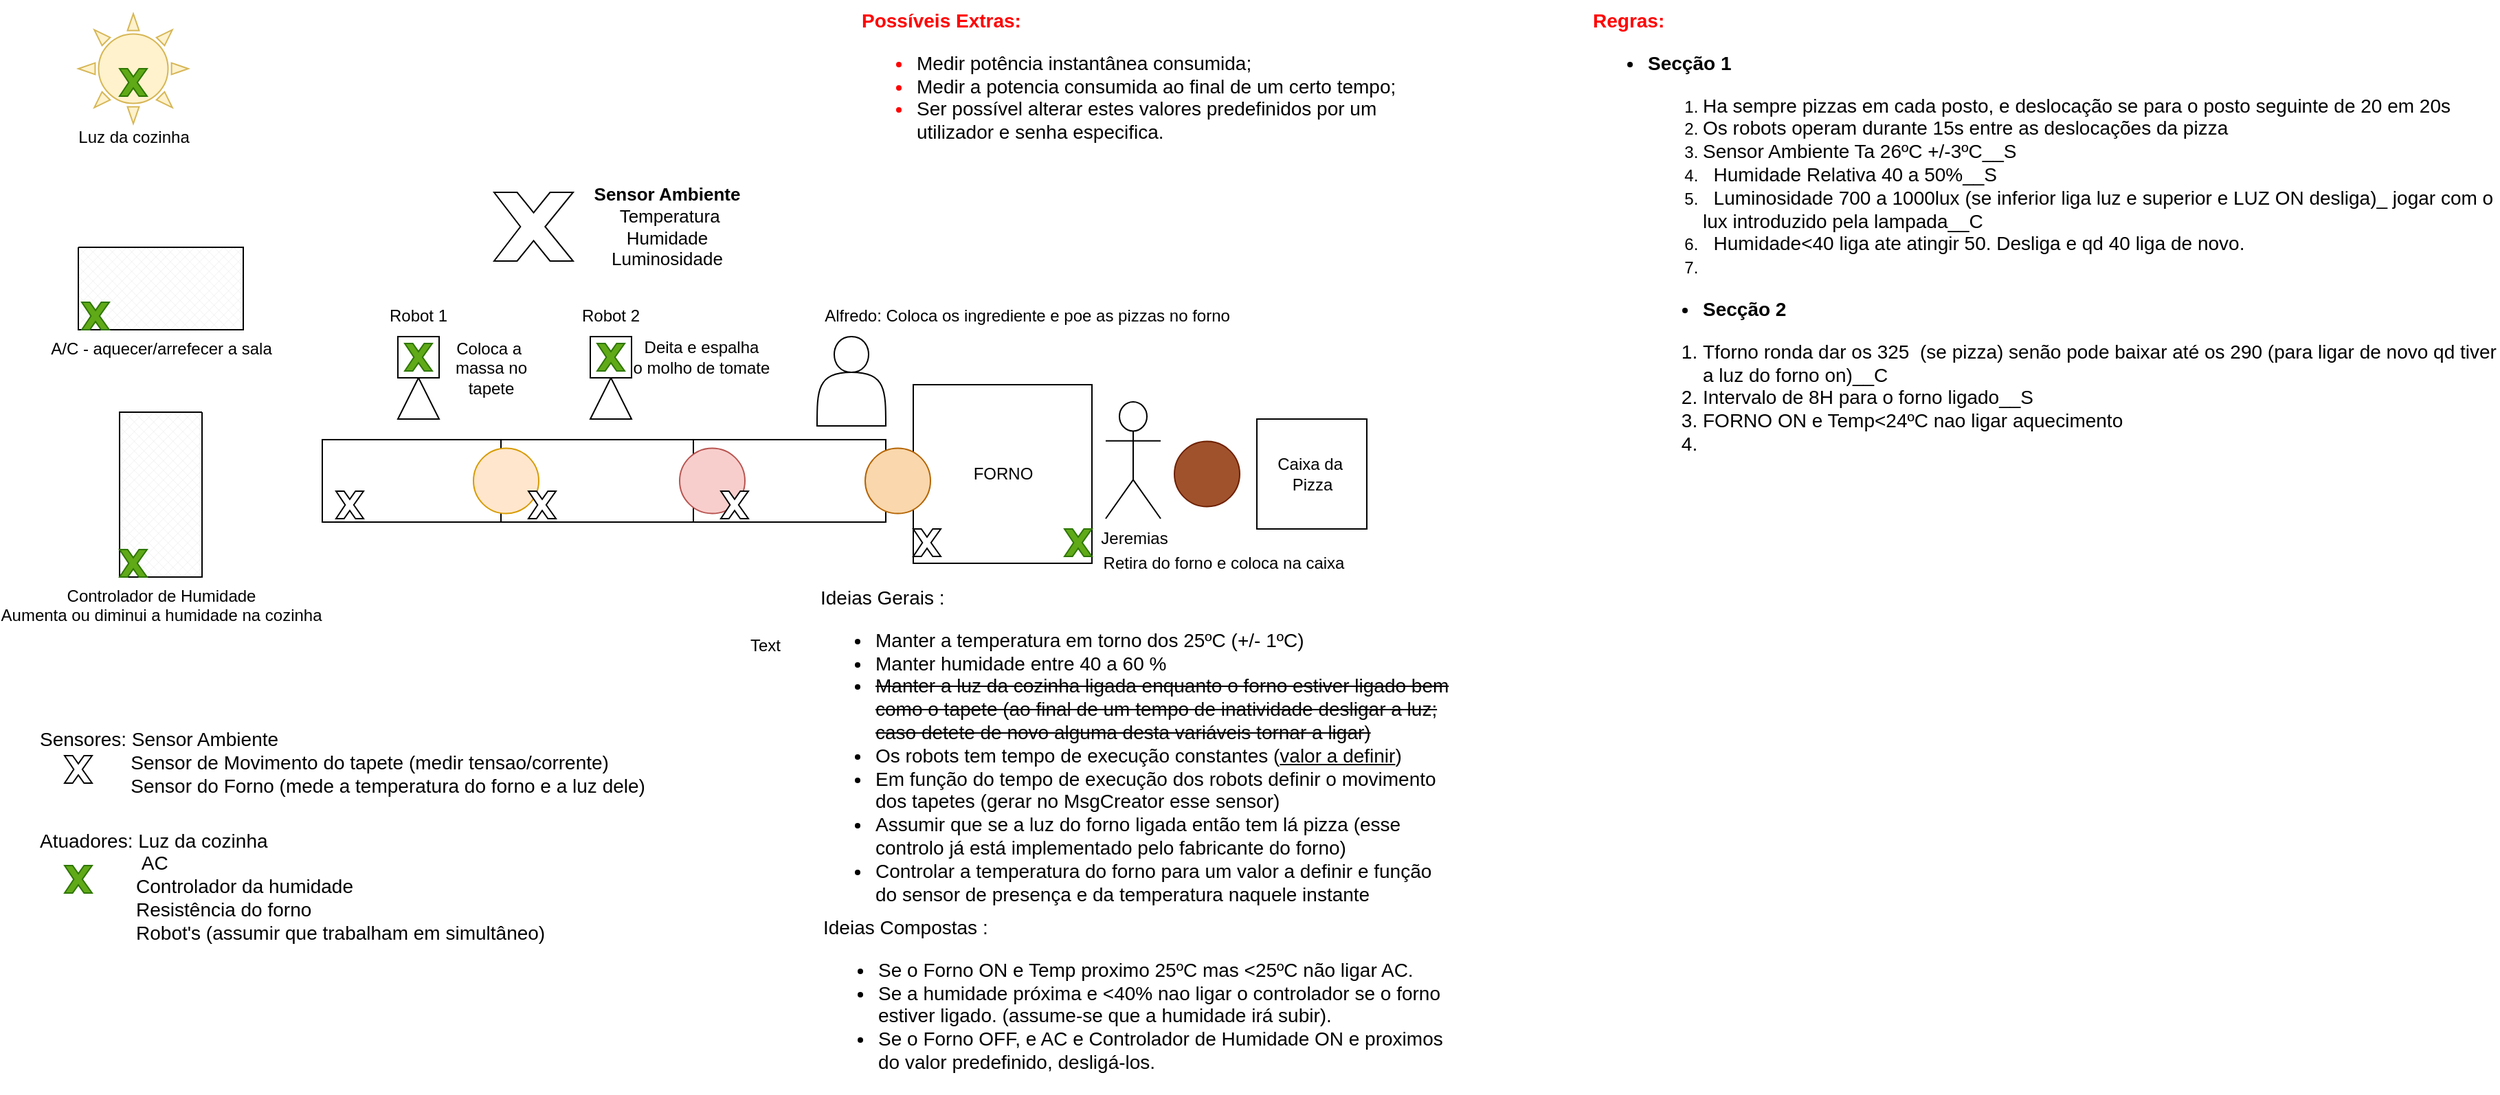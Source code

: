 <mxfile version="14.4.3" type="github">
  <diagram id="O8cKu8hD9Wat7ur4KSWv" name="v1">
    <mxGraphModel dx="1422" dy="762" grid="1" gridSize="10" guides="1" tooltips="1" connect="1" arrows="1" fold="1" page="1" pageScale="1" pageWidth="1169" pageHeight="827" math="0" shadow="0">
      <root>
        <mxCell id="0" />
        <mxCell id="1" parent="0" />
        <mxCell id="HmkSvmM_FdpT99_8etO7-1" value="" style="rounded=0;whiteSpace=wrap;html=1;" parent="1" vertex="1">
          <mxGeometry x="257.5" y="340" width="130" height="60" as="geometry" />
        </mxCell>
        <mxCell id="HmkSvmM_FdpT99_8etO7-2" value="" style="rounded=0;whiteSpace=wrap;html=1;" parent="1" vertex="1">
          <mxGeometry x="387.5" y="340" width="140" height="60" as="geometry" />
        </mxCell>
        <mxCell id="HmkSvmM_FdpT99_8etO7-3" value="" style="rounded=0;whiteSpace=wrap;html=1;" parent="1" vertex="1">
          <mxGeometry x="527.5" y="340" width="140" height="60" as="geometry" />
        </mxCell>
        <mxCell id="HmkSvmM_FdpT99_8etO7-4" value="FORNO" style="whiteSpace=wrap;html=1;aspect=fixed;" parent="1" vertex="1">
          <mxGeometry x="687.5" y="300" width="130" height="130" as="geometry" />
        </mxCell>
        <mxCell id="HmkSvmM_FdpT99_8etO7-5" value="" style="ellipse;whiteSpace=wrap;html=1;aspect=fixed;fillColor=#a0522d;strokeColor=#6D1F00;fontColor=#ffffff;" parent="1" vertex="1">
          <mxGeometry x="877.5" y="341.25" width="47.5" height="47.5" as="geometry" />
        </mxCell>
        <mxCell id="HmkSvmM_FdpT99_8etO7-6" value="Caixa da&amp;nbsp;&lt;br&gt;Pizza" style="whiteSpace=wrap;html=1;aspect=fixed;" parent="1" vertex="1">
          <mxGeometry x="937.5" y="325" width="80" height="80" as="geometry" />
        </mxCell>
        <mxCell id="HmkSvmM_FdpT99_8etO7-7" value="Jeremias" style="shape=umlActor;verticalLabelPosition=bottom;verticalAlign=top;html=1;outlineConnect=0;" parent="1" vertex="1">
          <mxGeometry x="827.5" y="312.5" width="40" height="85" as="geometry" />
        </mxCell>
        <mxCell id="HmkSvmM_FdpT99_8etO7-12" value="" style="triangle;whiteSpace=wrap;html=1;direction=north;" parent="1" vertex="1">
          <mxGeometry x="312.5" y="295" width="30" height="30" as="geometry" />
        </mxCell>
        <mxCell id="HmkSvmM_FdpT99_8etO7-13" value="" style="whiteSpace=wrap;html=1;aspect=fixed;" parent="1" vertex="1">
          <mxGeometry x="312.5" y="265" width="30" height="30" as="geometry" />
        </mxCell>
        <mxCell id="HmkSvmM_FdpT99_8etO7-14" value="" style="triangle;whiteSpace=wrap;html=1;direction=north;" parent="1" vertex="1">
          <mxGeometry x="452.5" y="295" width="30" height="30" as="geometry" />
        </mxCell>
        <mxCell id="HmkSvmM_FdpT99_8etO7-15" value="" style="whiteSpace=wrap;html=1;aspect=fixed;" parent="1" vertex="1">
          <mxGeometry x="452.5" y="265" width="30" height="30" as="geometry" />
        </mxCell>
        <mxCell id="HmkSvmM_FdpT99_8etO7-16" value="Robot 1" style="text;html=1;strokeColor=none;fillColor=none;align=center;verticalAlign=middle;whiteSpace=wrap;rounded=0;" parent="1" vertex="1">
          <mxGeometry x="300" y="240" width="55" height="20" as="geometry" />
        </mxCell>
        <mxCell id="HmkSvmM_FdpT99_8etO7-18" value="Robot 2" style="text;html=1;strokeColor=none;fillColor=none;align=center;verticalAlign=middle;whiteSpace=wrap;rounded=0;" parent="1" vertex="1">
          <mxGeometry x="440" y="240" width="55" height="20" as="geometry" />
        </mxCell>
        <mxCell id="HmkSvmM_FdpT99_8etO7-20" value="" style="ellipse;whiteSpace=wrap;html=1;aspect=fixed;fillColor=#fad7ac;strokeColor=#b46504;" parent="1" vertex="1">
          <mxGeometry x="652.5" y="346.25" width="47.5" height="47.5" as="geometry" />
        </mxCell>
        <mxCell id="HmkSvmM_FdpT99_8etO7-21" value="" style="shape=actor;whiteSpace=wrap;html=1;" parent="1" vertex="1">
          <mxGeometry x="617.5" y="265" width="50" height="65" as="geometry" />
        </mxCell>
        <mxCell id="HmkSvmM_FdpT99_8etO7-23" value="" style="ellipse;whiteSpace=wrap;html=1;aspect=fixed;fillColor=#ffe6cc;strokeColor=#d79b00;" parent="1" vertex="1">
          <mxGeometry x="367.5" y="346.25" width="47.5" height="47.5" as="geometry" />
        </mxCell>
        <mxCell id="HmkSvmM_FdpT99_8etO7-25" value="" style="verticalLabelPosition=bottom;verticalAlign=top;html=1;shape=mxgraph.basic.x" parent="1" vertex="1">
          <mxGeometry x="267.5" y="377.5" width="20" height="20" as="geometry" />
        </mxCell>
        <mxCell id="HmkSvmM_FdpT99_8etO7-26" value="" style="verticalLabelPosition=bottom;verticalAlign=top;html=1;shape=mxgraph.basic.x" parent="1" vertex="1">
          <mxGeometry x="407.5" y="377.5" width="20" height="20" as="geometry" />
        </mxCell>
        <mxCell id="HmkSvmM_FdpT99_8etO7-28" value="" style="verticalLabelPosition=bottom;verticalAlign=top;html=1;shape=mxgraph.basic.x" parent="1" vertex="1">
          <mxGeometry x="687.5" y="405" width="20" height="20" as="geometry" />
        </mxCell>
        <mxCell id="HmkSvmM_FdpT99_8etO7-30" value="A/C - aquecer/arrefecer a sala&lt;br&gt;" style="verticalLabelPosition=bottom;verticalAlign=top;html=1;shape=mxgraph.basic.patternFillRect;fillStyle=diagGrid;step=5;fillStrokeWidth=0.2;fillStrokeColor=#dddddd;" parent="1" vertex="1">
          <mxGeometry x="80" y="200" width="120" height="60" as="geometry" />
        </mxCell>
        <mxCell id="HmkSvmM_FdpT99_8etO7-29" value="" style="verticalLabelPosition=bottom;verticalAlign=top;html=1;shape=mxgraph.basic.x;fillColor=#60a917;strokeColor=#2D7600;fontColor=#ffffff;" parent="1" vertex="1">
          <mxGeometry x="82.5" y="240" width="20" height="20" as="geometry" />
        </mxCell>
        <mxCell id="HmkSvmM_FdpT99_8etO7-22" value="" style="ellipse;whiteSpace=wrap;html=1;aspect=fixed;fillColor=#f8cecc;strokeColor=#b85450;" parent="1" vertex="1">
          <mxGeometry x="517.5" y="346.25" width="47.5" height="47.5" as="geometry" />
        </mxCell>
        <mxCell id="HmkSvmM_FdpT99_8etO7-27" value="" style="verticalLabelPosition=bottom;verticalAlign=top;html=1;shape=mxgraph.basic.x" parent="1" vertex="1">
          <mxGeometry x="547.5" y="377.5" width="20" height="20" as="geometry" />
        </mxCell>
        <mxCell id="HmkSvmM_FdpT99_8etO7-33" value="Controlador de Humidade&lt;br&gt;Aumenta ou diminui a humidade na cozinha" style="verticalLabelPosition=bottom;verticalAlign=top;html=1;shape=mxgraph.basic.patternFillRect;fillStyle=diagGrid;step=5;fillStrokeWidth=0.2;fillStrokeColor=#dddddd;direction=south;" parent="1" vertex="1">
          <mxGeometry x="110" y="320" width="60" height="120" as="geometry" />
        </mxCell>
        <mxCell id="HmkSvmM_FdpT99_8etO7-34" value="" style="verticalLabelPosition=bottom;verticalAlign=top;html=1;shape=mxgraph.basic.x;fillColor=#60a917;strokeColor=#2D7600;fontColor=#ffffff;" parent="1" vertex="1">
          <mxGeometry x="110" y="420" width="20" height="20" as="geometry" />
        </mxCell>
        <mxCell id="HmkSvmM_FdpT99_8etO7-35" value="" style="verticalLabelPosition=bottom;verticalAlign=top;html=1;shape=mxgraph.basic.x;fillColor=#60a917;strokeColor=#2D7600;fontColor=#ffffff;" parent="1" vertex="1">
          <mxGeometry x="797.5" y="405" width="20" height="20" as="geometry" />
        </mxCell>
        <mxCell id="HmkSvmM_FdpT99_8etO7-36" value="Coloca a&amp;nbsp;&lt;br&gt;massa no&lt;br&gt;tapete" style="text;html=1;align=center;verticalAlign=middle;resizable=0;points=[];autosize=1;" parent="1" vertex="1">
          <mxGeometry x="345" y="262.5" width="70" height="50" as="geometry" />
        </mxCell>
        <mxCell id="HmkSvmM_FdpT99_8etO7-37" value="Deita e espalha&lt;br&gt;o molho de tomate" style="text;html=1;align=center;verticalAlign=middle;resizable=0;points=[];autosize=1;" parent="1" vertex="1">
          <mxGeometry x="477.5" y="265" width="110" height="30" as="geometry" />
        </mxCell>
        <mxCell id="HmkSvmM_FdpT99_8etO7-38" value="" style="verticalLabelPosition=bottom;verticalAlign=top;html=1;shape=mxgraph.basic.sun;fillColor=#fff2cc;strokeColor=#d6b656;" parent="1" vertex="1">
          <mxGeometry x="80" y="30" width="80" height="80" as="geometry" />
        </mxCell>
        <mxCell id="HmkSvmM_FdpT99_8etO7-39" value="" style="verticalLabelPosition=bottom;verticalAlign=top;html=1;shape=mxgraph.basic.x;fillColor=#60a917;strokeColor=#2D7600;fontColor=#ffffff;" parent="1" vertex="1">
          <mxGeometry x="110" y="70" width="20" height="20" as="geometry" />
        </mxCell>
        <mxCell id="HmkSvmM_FdpT99_8etO7-40" value="" style="verticalLabelPosition=bottom;verticalAlign=top;html=1;shape=mxgraph.basic.x" parent="1" vertex="1">
          <mxGeometry x="382.5" y="160" width="57.5" height="50" as="geometry" />
        </mxCell>
        <mxCell id="HmkSvmM_FdpT99_8etO7-41" value="&lt;font style=&quot;font-size: 13px&quot;&gt;&lt;b&gt;Sensor Ambiente&lt;/b&gt;&lt;br&gt;&amp;nbsp;Temperatura&lt;br&gt;Humidade&lt;br&gt;Luminosidade&lt;/font&gt;" style="text;html=1;align=center;verticalAlign=middle;resizable=0;points=[];autosize=1;" parent="1" vertex="1">
          <mxGeometry x="447.5" y="155" width="120" height="60" as="geometry" />
        </mxCell>
        <mxCell id="HmkSvmM_FdpT99_8etO7-42" value="Alfredo: Coloca os ingrediente e poe as pizzas no forno&lt;br&gt;" style="text;html=1;align=center;verticalAlign=middle;resizable=0;points=[];autosize=1;" parent="1" vertex="1">
          <mxGeometry x="615" y="240" width="310" height="20" as="geometry" />
        </mxCell>
        <mxCell id="HmkSvmM_FdpT99_8etO7-43" value="Retira do forno e coloca na caixa" style="text;html=1;align=center;verticalAlign=middle;resizable=0;points=[];autosize=1;" parent="1" vertex="1">
          <mxGeometry x="817.5" y="420" width="190" height="20" as="geometry" />
        </mxCell>
        <mxCell id="HmkSvmM_FdpT99_8etO7-44" value="Luz da cozinha" style="text;html=1;align=center;verticalAlign=middle;resizable=0;points=[];autosize=1;" parent="1" vertex="1">
          <mxGeometry x="70" y="110" width="100" height="20" as="geometry" />
        </mxCell>
        <mxCell id="HmkSvmM_FdpT99_8etO7-46" value="&lt;span style=&quot;font-size: 14px&quot;&gt;Sensores: Sensor Ambiente&amp;nbsp;&lt;br&gt;&amp;nbsp; &amp;nbsp; &amp;nbsp; &amp;nbsp; &amp;nbsp; &amp;nbsp; &amp;nbsp; &amp;nbsp; &amp;nbsp;Sensor de Movimento do tapete (medir tensao/corrente)&lt;br&gt;&amp;nbsp; &amp;nbsp; &amp;nbsp; &amp;nbsp; &amp;nbsp; &amp;nbsp; &amp;nbsp; &amp;nbsp; &amp;nbsp;Sensor do Forno (mede a temperatura do forno e a luz dele)&lt;br&gt;&lt;/span&gt;" style="text;html=1;strokeColor=none;fillColor=none;align=left;verticalAlign=middle;whiteSpace=wrap;rounded=0;" parent="1" vertex="1">
          <mxGeometry x="50" y="520" width="460" height="110" as="geometry" />
        </mxCell>
        <mxCell id="HmkSvmM_FdpT99_8etO7-47" value="" style="verticalLabelPosition=bottom;verticalAlign=top;html=1;shape=mxgraph.basic.x" parent="1" vertex="1">
          <mxGeometry x="70" y="570" width="20" height="20" as="geometry" />
        </mxCell>
        <mxCell id="HmkSvmM_FdpT99_8etO7-50" value="&lt;span style=&quot;font-size: 14px&quot;&gt;Atuadores: Luz da cozinha&amp;nbsp;&lt;/span&gt;&lt;br&gt;&lt;span style=&quot;font-size: 14px&quot;&gt;&amp;nbsp; &amp;nbsp; &amp;nbsp; &amp;nbsp; &amp;nbsp; &amp;nbsp; &amp;nbsp; &amp;nbsp; &amp;nbsp; &amp;nbsp;AC&lt;/span&gt;&lt;br&gt;&lt;span style=&quot;font-size: 14px&quot;&gt;&amp;nbsp; &amp;nbsp; &amp;nbsp; &amp;nbsp; &amp;nbsp; &amp;nbsp; &amp;nbsp; &amp;nbsp; &amp;nbsp; Controlador da humidade&lt;/span&gt;&lt;br&gt;&lt;span style=&quot;font-size: 14px&quot;&gt;&amp;nbsp; &amp;nbsp; &amp;nbsp; &amp;nbsp; &amp;nbsp; &amp;nbsp; &amp;nbsp; &amp;nbsp; &amp;nbsp; Resistência&amp;nbsp;do forno&lt;br&gt;&lt;/span&gt;&lt;font style=&quot;font-size: 14px&quot;&gt;&amp;nbsp; &amp;nbsp; &amp;nbsp; &amp;nbsp; &amp;nbsp; &amp;nbsp; &amp;nbsp; &amp;nbsp; &amp;nbsp; Robot&#39;s (assumir que trabalham em simultâneo)&lt;/font&gt;" style="text;html=1;strokeColor=none;fillColor=none;align=left;verticalAlign=middle;whiteSpace=wrap;rounded=0;" parent="1" vertex="1">
          <mxGeometry x="50" y="610" width="460" height="110" as="geometry" />
        </mxCell>
        <mxCell id="HmkSvmM_FdpT99_8etO7-51" value="" style="verticalLabelPosition=bottom;verticalAlign=top;html=1;shape=mxgraph.basic.x;fillColor=#60a917;strokeColor=#2D7600;fontColor=#ffffff;" parent="1" vertex="1">
          <mxGeometry x="70" y="650" width="20" height="20" as="geometry" />
        </mxCell>
        <mxCell id="HmkSvmM_FdpT99_8etO7-52" value="" style="verticalLabelPosition=bottom;verticalAlign=top;html=1;shape=mxgraph.basic.x;fillColor=#60a917;strokeColor=#2D7600;fontColor=#ffffff;" parent="1" vertex="1">
          <mxGeometry x="317.5" y="270" width="20" height="20" as="geometry" />
        </mxCell>
        <mxCell id="HmkSvmM_FdpT99_8etO7-53" value="" style="verticalLabelPosition=bottom;verticalAlign=top;html=1;shape=mxgraph.basic.x;fillColor=#60a917;strokeColor=#2D7600;fontColor=#ffffff;" parent="1" vertex="1">
          <mxGeometry x="457.5" y="270" width="20" height="20" as="geometry" />
        </mxCell>
        <mxCell id="HmkSvmM_FdpT99_8etO7-54" value="&lt;font style=&quot;font-size: 14px&quot;&gt;Ideias Gerais :&lt;br&gt;&lt;ul&gt;&lt;li&gt;&lt;font style=&quot;font-size: 14px&quot;&gt;Manter a temperatura em torno dos 25ºC (+/- 1ºC)&lt;/font&gt;&lt;/li&gt;&lt;li&gt;&lt;font style=&quot;font-size: 14px&quot;&gt;Manter humidade entre 40 a 60 %&lt;/font&gt;&lt;/li&gt;&lt;li&gt;&lt;font style=&quot;font-size: 14px&quot;&gt;&lt;strike&gt;Manter a luz da cozinha ligada enquanto o forno estiver ligado bem como o tapete (ao final de um tempo de inatividade desligar a luz; caso detete de novo alguma desta variáveis tornar a ligar)&lt;/strike&gt;&lt;/font&gt;&lt;/li&gt;&lt;li&gt;&lt;font style=&quot;font-size: 14px&quot;&gt;Os robots tem tempo de execução constantes (&lt;u&gt;valor a definir&lt;/u&gt;)&lt;/font&gt;&lt;/li&gt;&lt;li&gt;&lt;font style=&quot;font-size: 14px&quot;&gt;Em função do tempo de execução dos robots definir o movimento dos tapetes (gerar no MsgCreator esse sensor)&lt;/font&gt;&lt;/li&gt;&lt;li&gt;&lt;font style=&quot;font-size: 14px&quot;&gt;Assumir que se a luz do forno ligada então tem lá pizza (esse controlo já está implementado pelo fabricante do forno)&lt;/font&gt;&lt;/li&gt;&lt;li&gt;&lt;font style=&quot;font-size: 14px&quot;&gt;Controlar a temperatura do forno para um valor a definir e função do sensor de presença e da temperatura naquele instante&lt;/font&gt;&lt;/li&gt;&lt;/ul&gt;&lt;/font&gt;" style="text;html=1;strokeColor=none;fillColor=none;align=left;verticalAlign=top;whiteSpace=wrap;rounded=0;" parent="1" vertex="1">
          <mxGeometry x="617.5" y="440" width="462.5" height="240" as="geometry" />
        </mxCell>
        <mxCell id="HmkSvmM_FdpT99_8etO7-55" value="&lt;font style=&quot;font-size: 14px&quot;&gt;Ideias Compostas :&lt;br&gt;&lt;ul&gt;&lt;li&gt;Se o Forno ON e Temp proximo 25ºC mas &amp;lt;25ºC não ligar AC.&lt;/li&gt;&lt;li&gt;Se a humidade próxima e &amp;lt;40% nao ligar o controlador se o forno estiver ligado. (assume-se que a humidade irá subir).&lt;/li&gt;&lt;li&gt;Se o Forno OFF, e AC e Controlador de Humidade ON e proximos do valor predefinido, desligá-los.&lt;/li&gt;&lt;/ul&gt;&lt;/font&gt;" style="text;html=1;strokeColor=none;fillColor=none;align=left;verticalAlign=top;whiteSpace=wrap;rounded=0;" parent="1" vertex="1">
          <mxGeometry x="620" y="680" width="462.5" height="130" as="geometry" />
        </mxCell>
        <mxCell id="HmkSvmM_FdpT99_8etO7-56" value="Possíveis Extras:&lt;br&gt;&lt;ul&gt;&lt;li&gt;&lt;font color=&quot;#000000&quot;&gt;&lt;span style=&quot;font-weight: 400&quot;&gt;Medir potência instantânea consumida;&lt;br&gt;&lt;/span&gt;&lt;/font&gt;&lt;/li&gt;&lt;li&gt;&lt;font color=&quot;#000000&quot;&gt;&lt;span style=&quot;font-weight: 400&quot;&gt;Medir a potencia consumida ao final de um certo tempo;&lt;/span&gt;&lt;/font&gt;&lt;/li&gt;&lt;li&gt;&lt;font color=&quot;#000000&quot;&gt;&lt;span style=&quot;font-weight: 400&quot;&gt;Ser possível alterar estes valores predefinidos por um utilizador e senha especifica.&lt;/span&gt;&lt;/font&gt;&lt;/li&gt;&lt;/ul&gt;" style="text;html=1;strokeColor=none;fillColor=none;align=left;verticalAlign=top;whiteSpace=wrap;rounded=0;labelBackgroundColor=none;labelBorderColor=none;fontColor=#FF0000;fontSize=14;fontStyle=1" parent="1" vertex="1">
          <mxGeometry x="647.5" y="20" width="422.5" height="160" as="geometry" />
        </mxCell>
        <mxCell id="wrEDoQhQqZQOZilZP7Yv-1" value="Text" style="text;html=1;strokeColor=none;fillColor=none;align=center;verticalAlign=middle;whiteSpace=wrap;rounded=0;" vertex="1" parent="1">
          <mxGeometry x="560" y="480" width="40" height="20" as="geometry" />
        </mxCell>
        <mxCell id="wrEDoQhQqZQOZilZP7Yv-3" value="&lt;b&gt;&lt;font style=&quot;font-size: 14px&quot;&gt;&lt;font color=&quot;#ff0000&quot;&gt;Regras:&lt;/font&gt;&lt;br&gt;&lt;ul&gt;&lt;li&gt;&lt;b&gt;&lt;font style=&quot;font-size: 14px&quot;&gt;Secção &lt;/font&gt;&lt;font style=&quot;font-size: 14px&quot;&gt;1&lt;/font&gt;&lt;/b&gt;&lt;/li&gt;&lt;/ul&gt;&lt;/font&gt;&lt;/b&gt;&lt;blockquote style=&quot;margin: 0 0 0 40px ; border: none ; padding: 0px&quot;&gt;&lt;ol&gt;&lt;li&gt;&lt;span style=&quot;font-size: 14px&quot;&gt;Ha sempre pizzas em cada posto, e deslocação se para o posto seguinte de 20 em 20s&lt;/span&gt;&lt;/li&gt;&lt;li&gt;&lt;span style=&quot;font-size: 14px&quot;&gt;Os robots operam durante 15s entre as &lt;/span&gt;&lt;span style=&quot;font-size: 14px&quot;&gt;deslocações&lt;/span&gt;&lt;span style=&quot;font-size: 14px&quot;&gt;&amp;nbsp;da pizza&amp;nbsp;&lt;/span&gt;&lt;/li&gt;&lt;li&gt;&lt;span style=&quot;font-size: 14px&quot;&gt; Sensor Ambiente Ta 26ºC +/-3ºC__S&amp;nbsp;&lt;/span&gt;&lt;/li&gt;&lt;li&gt;&lt;b style=&quot;font-size: 14px&quot;&gt;&amp;nbsp; &lt;/b&gt;&lt;span style=&quot;font-size: 14px&quot;&gt;Humidade Relativa 40 a 50%__S&lt;/span&gt;&lt;/li&gt;&lt;li&gt;&lt;span style=&quot;font-size: 14px&quot;&gt;&amp;nbsp; Luminosidade 700 a 1000lux (se inferior liga luz e superior e LUZ ON desliga)_ jogar com o lux introduzido pela lampada__C&lt;/span&gt;&lt;/li&gt;&lt;li&gt;&lt;span style=&quot;font-size: 14px&quot;&gt;&amp;nbsp; Humidade&amp;lt;40 liga ate atingir 50. Desliga e qd 40 liga de novo.&lt;/span&gt;&lt;/li&gt;&lt;li&gt;&lt;span style=&quot;font-size: 14px&quot;&gt;&lt;br&gt;&lt;/span&gt;&lt;/li&gt;&lt;/ol&gt;&lt;div style=&quot;font-size: 14px&quot;&gt;&lt;ul&gt;&lt;li&gt;&lt;span style=&quot;font-size: 14px&quot;&gt;&lt;b&gt;Secção 2&lt;/b&gt;&lt;/span&gt;&lt;/li&gt;&lt;/ul&gt;&lt;ol&gt;&lt;li&gt;Tforno ronda dar os 325&amp;nbsp; (se pizza) senão pode baixar até os 290 (para ligar de novo qd tiver a luz do forno on)__C&lt;/li&gt;&lt;li&gt;Intervalo de 8H para o forno ligado__S&lt;/li&gt;&lt;li&gt;FORNO ON e Temp&amp;lt;24ºC nao ligar aquecimento&lt;/li&gt;&lt;li&gt;&lt;br&gt;&lt;/li&gt;&lt;/ol&gt;&lt;/div&gt;&lt;/blockquote&gt;" style="text;html=1;strokeColor=none;fillColor=none;align=left;verticalAlign=top;whiteSpace=wrap;rounded=0;" vertex="1" parent="1">
          <mxGeometry x="1180" y="20" width="661" height="400" as="geometry" />
        </mxCell>
      </root>
    </mxGraphModel>
  </diagram>
</mxfile>
